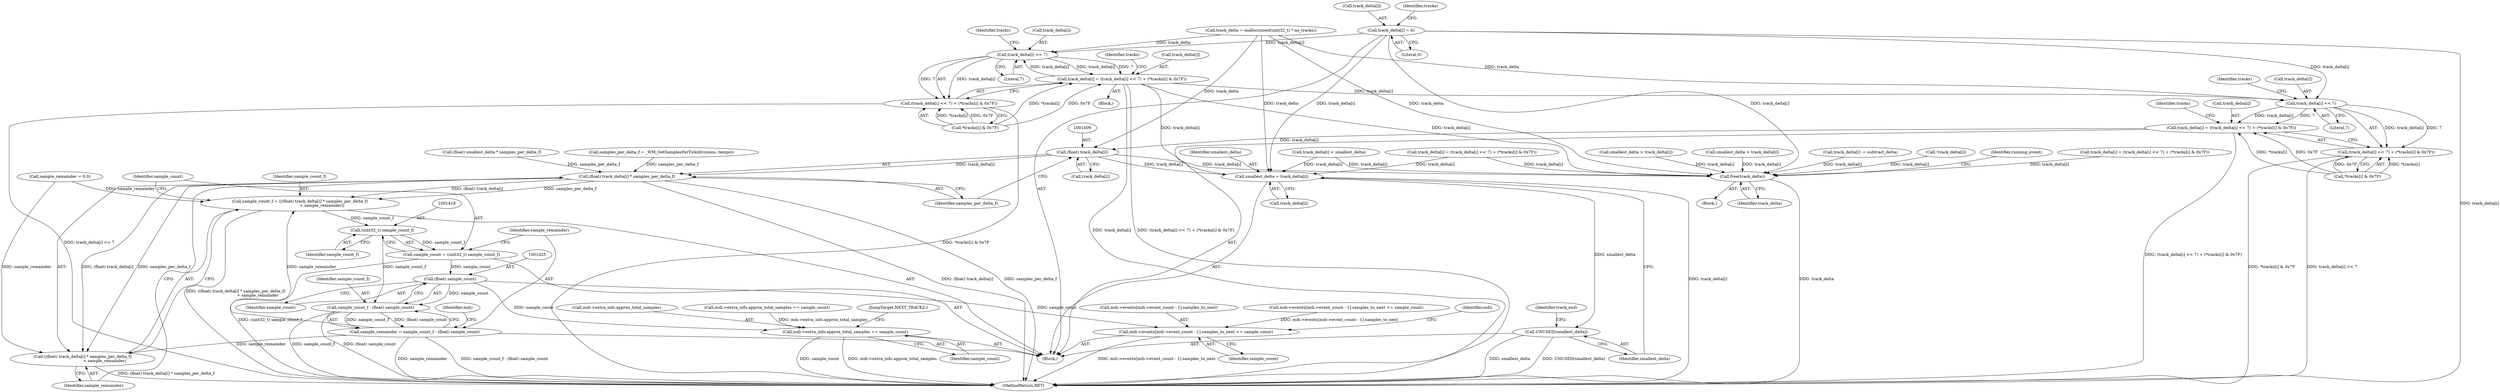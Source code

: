 digraph "0_wildmidi_660b513d99bced8783a4a5984ac2f742c74ebbdd_1@pointer" {
"1001316" [label="(Call,track_delta[i] = 0)"];
"1001342" [label="(Call,track_delta[i] << 7)"];
"1001337" [label="(Call,track_delta[i] = (track_delta[i] << 7) + (*tracks[i] & 0x7F))"];
"1001385" [label="(Call,track_delta[i] << 7)"];
"1001380" [label="(Call,track_delta[i] = (track_delta[i] << 7) + (*tracks[i] & 0x7F))"];
"1001408" [label="(Call,(float) track_delta[i])"];
"1001407" [label="(Call,(float) track_delta[i] * samples_per_delta_f)"];
"1001404" [label="(Call,sample_count_f = (((float) track_delta[i] * samples_per_delta_f)\n                                   + sample_remainder))"];
"1001417" [label="(Call,(uint32_t) sample_count_f)"];
"1001415" [label="(Call,sample_count = (uint32_t) sample_count_f)"];
"1001424" [label="(Call,(float) sample_count)"];
"1001422" [label="(Call,sample_count_f - (float) sample_count)"];
"1001420" [label="(Call,sample_remainder = sample_count_f - (float) sample_count)"];
"1001406" [label="(Call,((float) track_delta[i] * samples_per_delta_f)\n                                   + sample_remainder)"];
"1001427" [label="(Call,mdi->events[mdi->event_count - 1].samples_to_next += sample_count)"];
"1001440" [label="(Call,mdi->extra_info.approx_total_samples += sample_count)"];
"1001448" [label="(Call,smallest_delta = track_delta[i])"];
"1001453" [label="(Call,UNUSED(smallest_delta))"];
"1001515" [label="(Call,free(track_delta))"];
"1001384" [label="(Call,(track_delta[i] << 7) + (*tracks[i] & 0x7F))"];
"1001341" [label="(Call,(track_delta[i] << 7) + (*tracks[i] & 0x7F))"];
"1001144" [label="(Block,)"];
"1001317" [label="(Call,track_delta[i])"];
"1001427" [label="(Call,mdi->events[mdi->event_count - 1].samples_to_next += sample_count)"];
"1001447" [label="(JumpTarget,NEXT_TRACK2:)"];
"1000683" [label="(Call,(float) smallest_delta * samples_per_delta_f)"];
"1001453" [label="(Call,UNUSED(smallest_delta))"];
"1001426" [label="(Identifier,sample_count)"];
"1001380" [label="(Call,track_delta[i] = (track_delta[i] << 7) + (*tracks[i] & 0x7F))"];
"1001407" [label="(Call,(float) track_delta[i] * samples_per_delta_f)"];
"1001518" [label="(Identifier,running_event)"];
"1000981" [label="(Call,track_delta[i] = (track_delta[i] << 7) + (*tracks[i] & 0x7F))"];
"1001428" [label="(Call,mdi->events[mdi->event_count - 1].samples_to_next)"];
"1000768" [label="(Call,smallest_delta > track_delta[i])"];
"1001125" [label="(Call,sample_remainder = 0.0)"];
"1000655" [label="(Call,track_delta[i] < smallest_delta)"];
"1001341" [label="(Call,(track_delta[i] << 7) + (*tracks[i] & 0x7F))"];
"1001389" [label="(Literal,7)"];
"1001417" [label="(Call,(uint32_t) sample_count_f)"];
"1001338" [label="(Call,track_delta[i])"];
"1001056" [label="(Call,smallest_delta > track_delta[i])"];
"1000754" [label="(Call,track_delta[i] -= subtract_delta)"];
"1001448" [label="(Call,smallest_delta = track_delta[i])"];
"1001420" [label="(Call,sample_remainder = sample_count_f - (float) sample_count)"];
"1001515" [label="(Call,free(track_delta))"];
"1001457" [label="(Identifier,track_end)"];
"1001406" [label="(Call,((float) track_delta[i] * samples_per_delta_f)\n                                   + sample_remainder)"];
"1001414" [label="(Identifier,sample_remainder)"];
"1001381" [label="(Call,track_delta[i])"];
"1000701" [label="(Call,mdi->events[mdi->event_count - 1].samples_to_next += sample_count)"];
"1001337" [label="(Call,track_delta[i] = (track_delta[i] << 7) + (*tracks[i] & 0x7F))"];
"1001423" [label="(Identifier,sample_count_f)"];
"1001441" [label="(Call,mdi->extra_info.approx_total_samples)"];
"1001449" [label="(Identifier,smallest_delta)"];
"1000625" [label="(Call,track_delta[i] = (track_delta[i] << 7) + (*tracks[i] & 0x7F))"];
"1001408" [label="(Call,(float) track_delta[i])"];
"1001424" [label="(Call,(float) sample_count)"];
"1000714" [label="(Call,mdi->extra_info.approx_total_samples += sample_count)"];
"1001533" [label="(MethodReturn,RET)"];
"1001443" [label="(Identifier,mdi)"];
"1001439" [label="(Identifier,sample_count)"];
"1001419" [label="(Identifier,sample_count_f)"];
"1000123" [label="(Block,)"];
"1001385" [label="(Call,track_delta[i] << 7)"];
"1000410" [label="(Call,track_delta = malloc(sizeof(uint32_t) * no_tracks))"];
"1001410" [label="(Call,track_delta[i])"];
"1001404" [label="(Call,sample_count_f = (((float) track_delta[i] * samples_per_delta_f)\n                                   + sample_remainder))"];
"1001421" [label="(Identifier,sample_remainder)"];
"1001301" [label="(Call,samples_per_delta_f = _WM_GetSamplesPerTick(divisions, tempo))"];
"1001320" [label="(Literal,0)"];
"1001431" [label="(Identifier,mdi)"];
"1001446" [label="(Identifier,sample_count)"];
"1001350" [label="(Identifier,tracks)"];
"1001440" [label="(Call,mdi->extra_info.approx_total_samples += sample_count)"];
"1001454" [label="(Identifier,smallest_delta)"];
"1001516" [label="(Identifier,track_delta)"];
"1001422" [label="(Call,sample_count_f - (float) sample_count)"];
"1001450" [label="(Call,track_delta[i])"];
"1001393" [label="(Identifier,tracks)"];
"1001416" [label="(Identifier,sample_count)"];
"1001390" [label="(Call,*tracks[i] & 0x7F)"];
"1001355" [label="(Identifier,tracks)"];
"1001346" [label="(Literal,7)"];
"1001413" [label="(Identifier,samples_per_delta_f)"];
"1001316" [label="(Call,track_delta[i] = 0)"];
"1001384" [label="(Call,(track_delta[i] << 7) + (*tracks[i] & 0x7F))"];
"1001325" [label="(Identifier,tracks)"];
"1001347" [label="(Call,*tracks[i] & 0x7F)"];
"1001405" [label="(Identifier,sample_count_f)"];
"1001415" [label="(Call,sample_count = (uint32_t) sample_count_f)"];
"1001048" [label="(Call,!track_delta[i])"];
"1001398" [label="(Identifier,tracks)"];
"1001343" [label="(Call,track_delta[i])"];
"1001342" [label="(Call,track_delta[i] << 7)"];
"1001386" [label="(Call,track_delta[i])"];
"1001330" [label="(Block,)"];
"1001316" -> "1001144"  [label="AST: "];
"1001316" -> "1001320"  [label="CFG: "];
"1001317" -> "1001316"  [label="AST: "];
"1001320" -> "1001316"  [label="AST: "];
"1001325" -> "1001316"  [label="CFG: "];
"1001316" -> "1001533"  [label="DDG: track_delta[i]"];
"1001316" -> "1001342"  [label="DDG: track_delta[i]"];
"1001316" -> "1001385"  [label="DDG: track_delta[i]"];
"1001316" -> "1001448"  [label="DDG: track_delta[i]"];
"1001316" -> "1001515"  [label="DDG: track_delta[i]"];
"1001342" -> "1001341"  [label="AST: "];
"1001342" -> "1001346"  [label="CFG: "];
"1001343" -> "1001342"  [label="AST: "];
"1001346" -> "1001342"  [label="AST: "];
"1001350" -> "1001342"  [label="CFG: "];
"1001342" -> "1001337"  [label="DDG: track_delta[i]"];
"1001342" -> "1001337"  [label="DDG: 7"];
"1001342" -> "1001341"  [label="DDG: track_delta[i]"];
"1001342" -> "1001341"  [label="DDG: 7"];
"1001337" -> "1001342"  [label="DDG: track_delta[i]"];
"1000410" -> "1001342"  [label="DDG: track_delta"];
"1001337" -> "1001330"  [label="AST: "];
"1001337" -> "1001341"  [label="CFG: "];
"1001338" -> "1001337"  [label="AST: "];
"1001341" -> "1001337"  [label="AST: "];
"1001355" -> "1001337"  [label="CFG: "];
"1001337" -> "1001533"  [label="DDG: track_delta[i]"];
"1001337" -> "1001533"  [label="DDG: (track_delta[i] << 7) + (*tracks[i] & 0x7F)"];
"1001347" -> "1001337"  [label="DDG: *tracks[i]"];
"1001347" -> "1001337"  [label="DDG: 0x7F"];
"1001337" -> "1001385"  [label="DDG: track_delta[i]"];
"1001337" -> "1001448"  [label="DDG: track_delta[i]"];
"1001337" -> "1001515"  [label="DDG: track_delta[i]"];
"1001385" -> "1001384"  [label="AST: "];
"1001385" -> "1001389"  [label="CFG: "];
"1001386" -> "1001385"  [label="AST: "];
"1001389" -> "1001385"  [label="AST: "];
"1001393" -> "1001385"  [label="CFG: "];
"1001385" -> "1001380"  [label="DDG: track_delta[i]"];
"1001385" -> "1001380"  [label="DDG: 7"];
"1001385" -> "1001384"  [label="DDG: track_delta[i]"];
"1001385" -> "1001384"  [label="DDG: 7"];
"1000410" -> "1001385"  [label="DDG: track_delta"];
"1001380" -> "1001144"  [label="AST: "];
"1001380" -> "1001384"  [label="CFG: "];
"1001381" -> "1001380"  [label="AST: "];
"1001384" -> "1001380"  [label="AST: "];
"1001398" -> "1001380"  [label="CFG: "];
"1001380" -> "1001533"  [label="DDG: (track_delta[i] << 7) + (*tracks[i] & 0x7F)"];
"1001390" -> "1001380"  [label="DDG: *tracks[i]"];
"1001390" -> "1001380"  [label="DDG: 0x7F"];
"1001380" -> "1001408"  [label="DDG: track_delta[i]"];
"1001408" -> "1001407"  [label="AST: "];
"1001408" -> "1001410"  [label="CFG: "];
"1001409" -> "1001408"  [label="AST: "];
"1001410" -> "1001408"  [label="AST: "];
"1001413" -> "1001408"  [label="CFG: "];
"1001408" -> "1001407"  [label="DDG: track_delta[i]"];
"1000410" -> "1001408"  [label="DDG: track_delta"];
"1001408" -> "1001448"  [label="DDG: track_delta[i]"];
"1001408" -> "1001515"  [label="DDG: track_delta[i]"];
"1001407" -> "1001406"  [label="AST: "];
"1001407" -> "1001413"  [label="CFG: "];
"1001413" -> "1001407"  [label="AST: "];
"1001414" -> "1001407"  [label="CFG: "];
"1001407" -> "1001533"  [label="DDG: (float) track_delta[i]"];
"1001407" -> "1001533"  [label="DDG: samples_per_delta_f"];
"1001407" -> "1001404"  [label="DDG: (float) track_delta[i]"];
"1001407" -> "1001404"  [label="DDG: samples_per_delta_f"];
"1001407" -> "1001406"  [label="DDG: (float) track_delta[i]"];
"1001407" -> "1001406"  [label="DDG: samples_per_delta_f"];
"1001301" -> "1001407"  [label="DDG: samples_per_delta_f"];
"1000683" -> "1001407"  [label="DDG: samples_per_delta_f"];
"1001404" -> "1001144"  [label="AST: "];
"1001404" -> "1001406"  [label="CFG: "];
"1001405" -> "1001404"  [label="AST: "];
"1001406" -> "1001404"  [label="AST: "];
"1001416" -> "1001404"  [label="CFG: "];
"1001404" -> "1001533"  [label="DDG: ((float) track_delta[i] * samples_per_delta_f)\n                                   + sample_remainder"];
"1001125" -> "1001404"  [label="DDG: sample_remainder"];
"1001420" -> "1001404"  [label="DDG: sample_remainder"];
"1001404" -> "1001417"  [label="DDG: sample_count_f"];
"1001417" -> "1001415"  [label="AST: "];
"1001417" -> "1001419"  [label="CFG: "];
"1001418" -> "1001417"  [label="AST: "];
"1001419" -> "1001417"  [label="AST: "];
"1001415" -> "1001417"  [label="CFG: "];
"1001417" -> "1001415"  [label="DDG: sample_count_f"];
"1001417" -> "1001422"  [label="DDG: sample_count_f"];
"1001415" -> "1001144"  [label="AST: "];
"1001416" -> "1001415"  [label="AST: "];
"1001421" -> "1001415"  [label="CFG: "];
"1001415" -> "1001533"  [label="DDG: (uint32_t) sample_count_f"];
"1001415" -> "1001424"  [label="DDG: sample_count"];
"1001424" -> "1001422"  [label="AST: "];
"1001424" -> "1001426"  [label="CFG: "];
"1001425" -> "1001424"  [label="AST: "];
"1001426" -> "1001424"  [label="AST: "];
"1001422" -> "1001424"  [label="CFG: "];
"1001424" -> "1001422"  [label="DDG: sample_count"];
"1001424" -> "1001427"  [label="DDG: sample_count"];
"1001424" -> "1001440"  [label="DDG: sample_count"];
"1001422" -> "1001420"  [label="AST: "];
"1001423" -> "1001422"  [label="AST: "];
"1001420" -> "1001422"  [label="CFG: "];
"1001422" -> "1001533"  [label="DDG: sample_count_f"];
"1001422" -> "1001533"  [label="DDG: (float) sample_count"];
"1001422" -> "1001420"  [label="DDG: sample_count_f"];
"1001422" -> "1001420"  [label="DDG: (float) sample_count"];
"1001420" -> "1001144"  [label="AST: "];
"1001421" -> "1001420"  [label="AST: "];
"1001431" -> "1001420"  [label="CFG: "];
"1001420" -> "1001533"  [label="DDG: sample_count_f - (float) sample_count"];
"1001420" -> "1001533"  [label="DDG: sample_remainder"];
"1001420" -> "1001406"  [label="DDG: sample_remainder"];
"1001406" -> "1001414"  [label="CFG: "];
"1001414" -> "1001406"  [label="AST: "];
"1001406" -> "1001533"  [label="DDG: (float) track_delta[i] * samples_per_delta_f"];
"1001125" -> "1001406"  [label="DDG: sample_remainder"];
"1001427" -> "1001144"  [label="AST: "];
"1001427" -> "1001439"  [label="CFG: "];
"1001428" -> "1001427"  [label="AST: "];
"1001439" -> "1001427"  [label="AST: "];
"1001443" -> "1001427"  [label="CFG: "];
"1001427" -> "1001533"  [label="DDG: mdi->events[mdi->event_count - 1].samples_to_next"];
"1000701" -> "1001427"  [label="DDG: mdi->events[mdi->event_count - 1].samples_to_next"];
"1001440" -> "1001144"  [label="AST: "];
"1001440" -> "1001446"  [label="CFG: "];
"1001441" -> "1001440"  [label="AST: "];
"1001446" -> "1001440"  [label="AST: "];
"1001447" -> "1001440"  [label="CFG: "];
"1001440" -> "1001533"  [label="DDG: sample_count"];
"1001440" -> "1001533"  [label="DDG: mdi->extra_info.approx_total_samples"];
"1000714" -> "1001440"  [label="DDG: mdi->extra_info.approx_total_samples"];
"1001448" -> "1001144"  [label="AST: "];
"1001448" -> "1001450"  [label="CFG: "];
"1001449" -> "1001448"  [label="AST: "];
"1001450" -> "1001448"  [label="AST: "];
"1001454" -> "1001448"  [label="CFG: "];
"1001448" -> "1001533"  [label="DDG: track_delta[i]"];
"1000655" -> "1001448"  [label="DDG: track_delta[i]"];
"1000625" -> "1001448"  [label="DDG: track_delta[i]"];
"1000410" -> "1001448"  [label="DDG: track_delta"];
"1001448" -> "1001453"  [label="DDG: smallest_delta"];
"1001453" -> "1001144"  [label="AST: "];
"1001453" -> "1001454"  [label="CFG: "];
"1001454" -> "1001453"  [label="AST: "];
"1001457" -> "1001453"  [label="CFG: "];
"1001453" -> "1001533"  [label="DDG: UNUSED(smallest_delta)"];
"1001453" -> "1001533"  [label="DDG: smallest_delta"];
"1001515" -> "1000123"  [label="AST: "];
"1001515" -> "1001516"  [label="CFG: "];
"1001516" -> "1001515"  [label="AST: "];
"1001518" -> "1001515"  [label="CFG: "];
"1001515" -> "1001533"  [label="DDG: track_delta"];
"1001048" -> "1001515"  [label="DDG: track_delta[i]"];
"1001056" -> "1001515"  [label="DDG: track_delta[i]"];
"1000754" -> "1001515"  [label="DDG: track_delta[i]"];
"1000655" -> "1001515"  [label="DDG: track_delta[i]"];
"1000625" -> "1001515"  [label="DDG: track_delta[i]"];
"1000410" -> "1001515"  [label="DDG: track_delta"];
"1000981" -> "1001515"  [label="DDG: track_delta[i]"];
"1000768" -> "1001515"  [label="DDG: track_delta[i]"];
"1001384" -> "1001390"  [label="CFG: "];
"1001390" -> "1001384"  [label="AST: "];
"1001384" -> "1001533"  [label="DDG: track_delta[i] << 7"];
"1001384" -> "1001533"  [label="DDG: *tracks[i] & 0x7F"];
"1001390" -> "1001384"  [label="DDG: *tracks[i]"];
"1001390" -> "1001384"  [label="DDG: 0x7F"];
"1001341" -> "1001347"  [label="CFG: "];
"1001347" -> "1001341"  [label="AST: "];
"1001341" -> "1001533"  [label="DDG: track_delta[i] << 7"];
"1001341" -> "1001533"  [label="DDG: *tracks[i] & 0x7F"];
"1001347" -> "1001341"  [label="DDG: *tracks[i]"];
"1001347" -> "1001341"  [label="DDG: 0x7F"];
}

